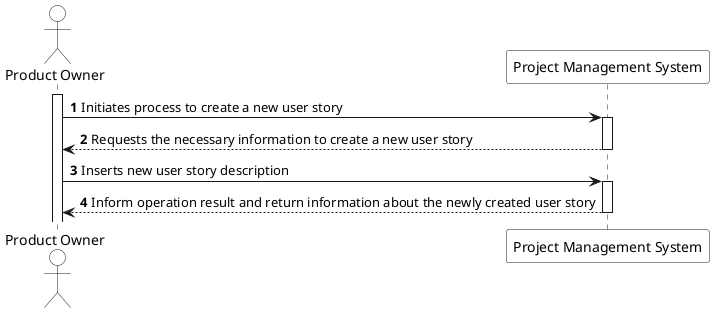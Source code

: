 @startuml
autonumber
actor "Product Owner" #FFFFFF
participant "Project Management System" #FFFFFF

activate "Product Owner"
"Product Owner" -> "Project Management System" ++: Initiates process to create a new user story
"Project Management System" --> "Product Owner" : Requests the necessary information to create a new user story
deactivate

"Product Owner" -> "Project Management System" ++: Inserts new user story description
"Project Management System" --> "Product Owner" : Inform operation result and return information about the newly created user story
deactivate

@enduml